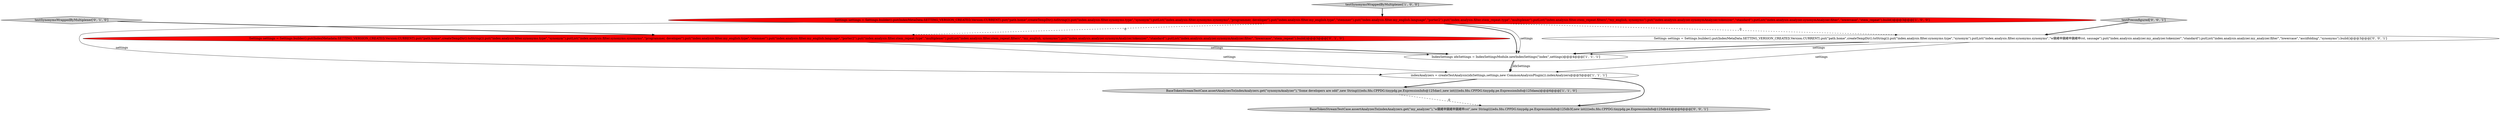 digraph {
4 [style = filled, label = "testSynonymsWrappedByMultiplexer['1', '0', '0']", fillcolor = lightgray, shape = diamond image = "AAA0AAABBB1BBB"];
1 [style = filled, label = "BaseTokenStreamTestCase.assertAnalyzesTo(indexAnalyzers.get(\"synonymAnalyzer\"),\"Some developers are odd\",new String((((edu.fdu.CPPDG.tinypdg.pe.ExpressionInfo@125dae1,new int((((edu.fdu.CPPDG.tinypdg.pe.ExpressionInfo@125daea)@@@6@@@['1', '1', '0']", fillcolor = lightgray, shape = ellipse image = "AAA0AAABBB1BBB"];
5 [style = filled, label = "Settings settings = Settings.builder().put(IndexMetadata.SETTING_VERSION_CREATED,Version.CURRENT).put(\"path.home\",createTempDir().toString()).put(\"index.analysis.filter.synonyms.type\",\"synonym\").putList(\"index.analysis.filter.synonyms.synonyms\",\"programmer, developer\").put(\"index.analysis.filter.my_english.type\",\"stemmer\").put(\"index.analysis.filter.my_english.language\",\"porter2\").put(\"index.analysis.filter.stem_repeat.type\",\"multiplexer\").putList(\"index.analysis.filter.stem_repeat.filters\",\"my_english, synonyms\").put(\"index.analysis.analyzer.synonymAnalyzer.tokenizer\",\"standard\").putList(\"index.analysis.analyzer.synonymAnalyzer.filter\",\"lowercase\",\"stem_repeat\").build()@@@3@@@['0', '1', '0']", fillcolor = red, shape = ellipse image = "AAA1AAABBB2BBB"];
6 [style = filled, label = "testSynonymsWrappedByMultiplexer['0', '1', '0']", fillcolor = lightgray, shape = diamond image = "AAA0AAABBB2BBB"];
9 [style = filled, label = "testPreconfigured['0', '0', '1']", fillcolor = lightgray, shape = diamond image = "AAA0AAABBB3BBB"];
0 [style = filled, label = "IndexSettings idxSettings = IndexSettingsModule.newIndexSettings(\"index\",settings)@@@4@@@['1', '1', '1']", fillcolor = white, shape = ellipse image = "AAA0AAABBB1BBB"];
7 [style = filled, label = "BaseTokenStreamTestCase.assertAnalyzesTo(indexAnalyzers.get(\"my_analyzer\"),\"w鐃緒申鐃緒申鐃緒申rst\",new String((((edu.fdu.CPPDG.tinypdg.pe.ExpressionInfo@125db3f,new int((((edu.fdu.CPPDG.tinypdg.pe.ExpressionInfo@125db44)@@@6@@@['0', '0', '1']", fillcolor = lightgray, shape = ellipse image = "AAA0AAABBB3BBB"];
8 [style = filled, label = "Settings settings = Settings.builder().put(IndexMetaData.SETTING_VERSION_CREATED,Version.CURRENT).put(\"path.home\",createTempDir().toString()).put(\"index.analysis.filter.synonyms.type\",\"synonym\").putList(\"index.analysis.filter.synonyms.synonyms\",\"w鐃緒申鐃緒申鐃緒申rst, sausage\").put(\"index.analysis.analyzer.my_analyzer.tokenizer\",\"standard\").putList(\"index.analysis.analyzer.my_analyzer.filter\",\"lowercase\",\"asciifolding\",\"synonyms\").build()@@@3@@@['0', '0', '1']", fillcolor = white, shape = ellipse image = "AAA0AAABBB3BBB"];
2 [style = filled, label = "indexAnalyzers = createTestAnalysis(idxSettings,settings,new CommonAnalysisPlugin()).indexAnalyzers@@@5@@@['1', '1', '1']", fillcolor = white, shape = ellipse image = "AAA0AAABBB1BBB"];
3 [style = filled, label = "Settings settings = Settings.builder().put(IndexMetaData.SETTING_VERSION_CREATED,Version.CURRENT).put(\"path.home\",createTempDir().toString()).put(\"index.analysis.filter.synonyms.type\",\"synonym\").putList(\"index.analysis.filter.synonyms.synonyms\",\"programmer, developer\").put(\"index.analysis.filter.my_english.type\",\"stemmer\").put(\"index.analysis.filter.my_english.language\",\"porter2\").put(\"index.analysis.filter.stem_repeat.type\",\"multiplexer\").putList(\"index.analysis.filter.stem_repeat.filters\",\"my_english, synonyms\").put(\"index.analysis.analyzer.synonymAnalyzer.tokenizer\",\"standard\").putList(\"index.analysis.analyzer.synonymAnalyzer.filter\",\"lowercase\",\"stem_repeat\").build()@@@3@@@['1', '0', '0']", fillcolor = red, shape = ellipse image = "AAA1AAABBB1BBB"];
8->0 [style = bold, label=""];
3->5 [style = dashed, label="0"];
3->8 [style = dashed, label="0"];
3->2 [style = solid, label="settings"];
4->3 [style = bold, label=""];
6->5 [style = bold, label=""];
5->0 [style = solid, label="settings"];
0->2 [style = bold, label=""];
2->7 [style = bold, label=""];
1->7 [style = dashed, label="0"];
5->0 [style = bold, label=""];
8->2 [style = solid, label="settings"];
9->8 [style = bold, label=""];
8->0 [style = solid, label="settings"];
2->1 [style = bold, label=""];
3->0 [style = bold, label=""];
0->2 [style = solid, label="idxSettings"];
3->0 [style = solid, label="settings"];
5->2 [style = solid, label="settings"];
}
